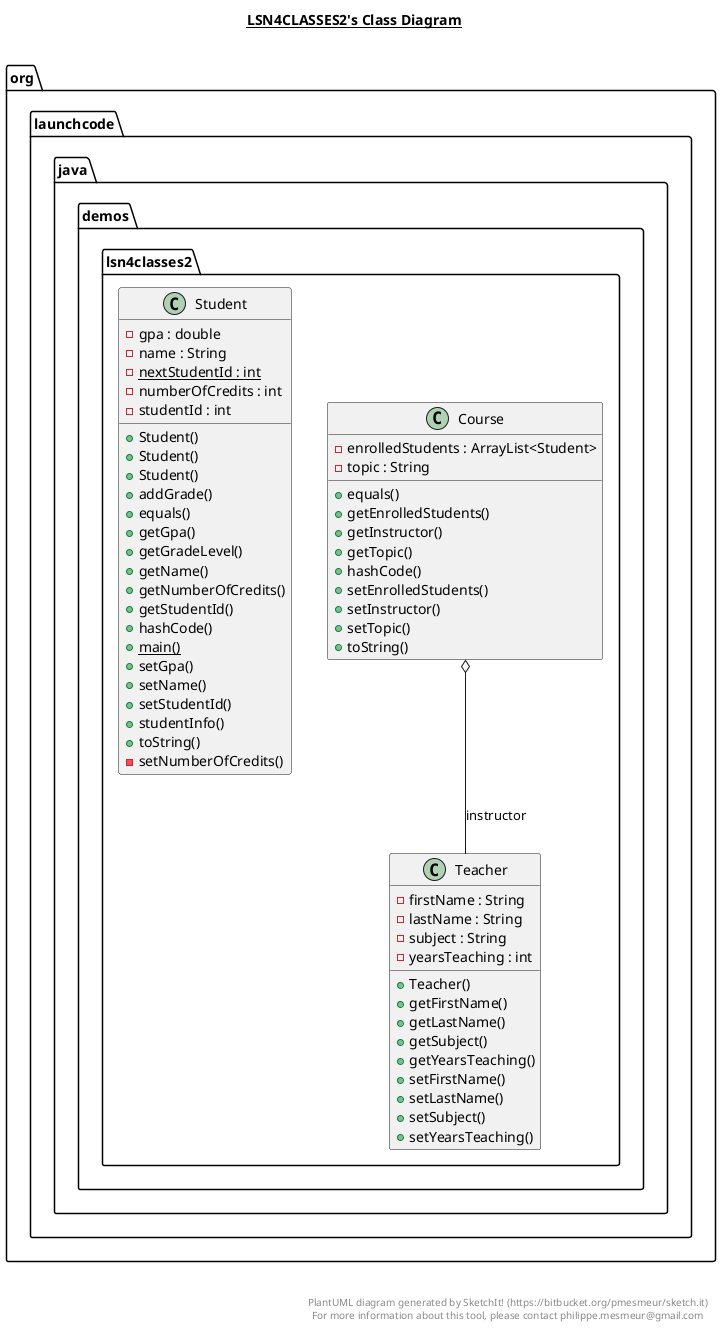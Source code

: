 @startuml

title __LSN4CLASSES2's Class Diagram__\n

  namespace org.launchcode.java.demos {
    namespace lsn4classes2 {
      class org.launchcode.java.demos.lsn4classes2.Course {
          - enrolledStudents : ArrayList<Student>
          - topic : String
          + equals()
          + getEnrolledStudents()
          + getInstructor()
          + getTopic()
          + hashCode()
          + setEnrolledStudents()
          + setInstructor()
          + setTopic()
          + toString()
      }
    }
  }
  

  namespace org.launchcode.java.demos {
    namespace lsn4classes2 {
      class org.launchcode.java.demos.lsn4classes2.Student {
          - gpa : double
          - name : String
          {static} - nextStudentId : int
          - numberOfCredits : int
          - studentId : int
          + Student()
          + Student()
          + Student()
          + addGrade()
          + equals()
          + getGpa()
          + getGradeLevel()
          + getName()
          + getNumberOfCredits()
          + getStudentId()
          + hashCode()
          {static} + main()
          + setGpa()
          + setName()
          + setStudentId()
          + studentInfo()
          + toString()
          - setNumberOfCredits()
      }
    }
  }
  

  namespace org.launchcode.java.demos {
    namespace lsn4classes2 {
      class org.launchcode.java.demos.lsn4classes2.Teacher {
          - firstName : String
          - lastName : String
          - subject : String
          - yearsTeaching : int
          + Teacher()
          + getFirstName()
          + getLastName()
          + getSubject()
          + getYearsTeaching()
          + setFirstName()
          + setLastName()
          + setSubject()
          + setYearsTeaching()
      }
    }
  }
  

  org.launchcode.java.demos.lsn4classes2.Course o-- org.launchcode.java.demos.lsn4classes2.Teacher : instructor


right footer


PlantUML diagram generated by SketchIt! (https://bitbucket.org/pmesmeur/sketch.it)
For more information about this tool, please contact philippe.mesmeur@gmail.com
endfooter

@enduml
